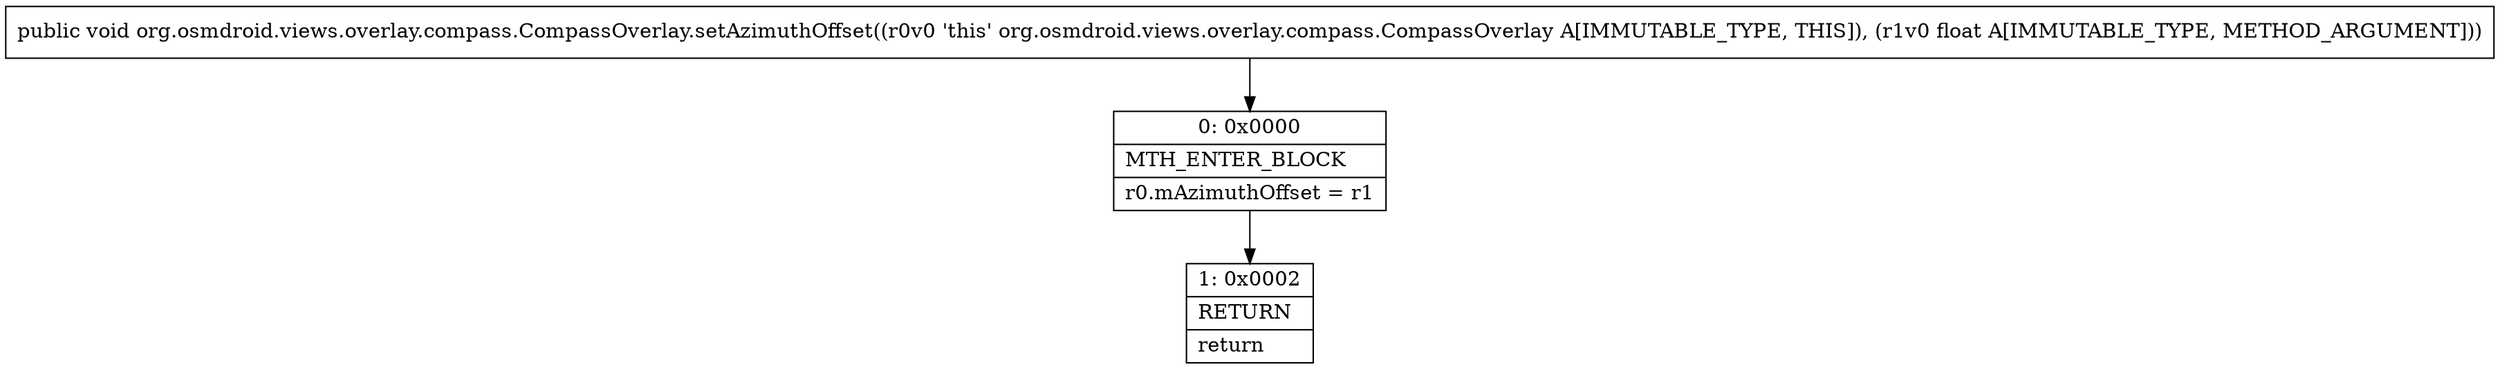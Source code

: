 digraph "CFG fororg.osmdroid.views.overlay.compass.CompassOverlay.setAzimuthOffset(F)V" {
Node_0 [shape=record,label="{0\:\ 0x0000|MTH_ENTER_BLOCK\l|r0.mAzimuthOffset = r1\l}"];
Node_1 [shape=record,label="{1\:\ 0x0002|RETURN\l|return\l}"];
MethodNode[shape=record,label="{public void org.osmdroid.views.overlay.compass.CompassOverlay.setAzimuthOffset((r0v0 'this' org.osmdroid.views.overlay.compass.CompassOverlay A[IMMUTABLE_TYPE, THIS]), (r1v0 float A[IMMUTABLE_TYPE, METHOD_ARGUMENT])) }"];
MethodNode -> Node_0;
Node_0 -> Node_1;
}

